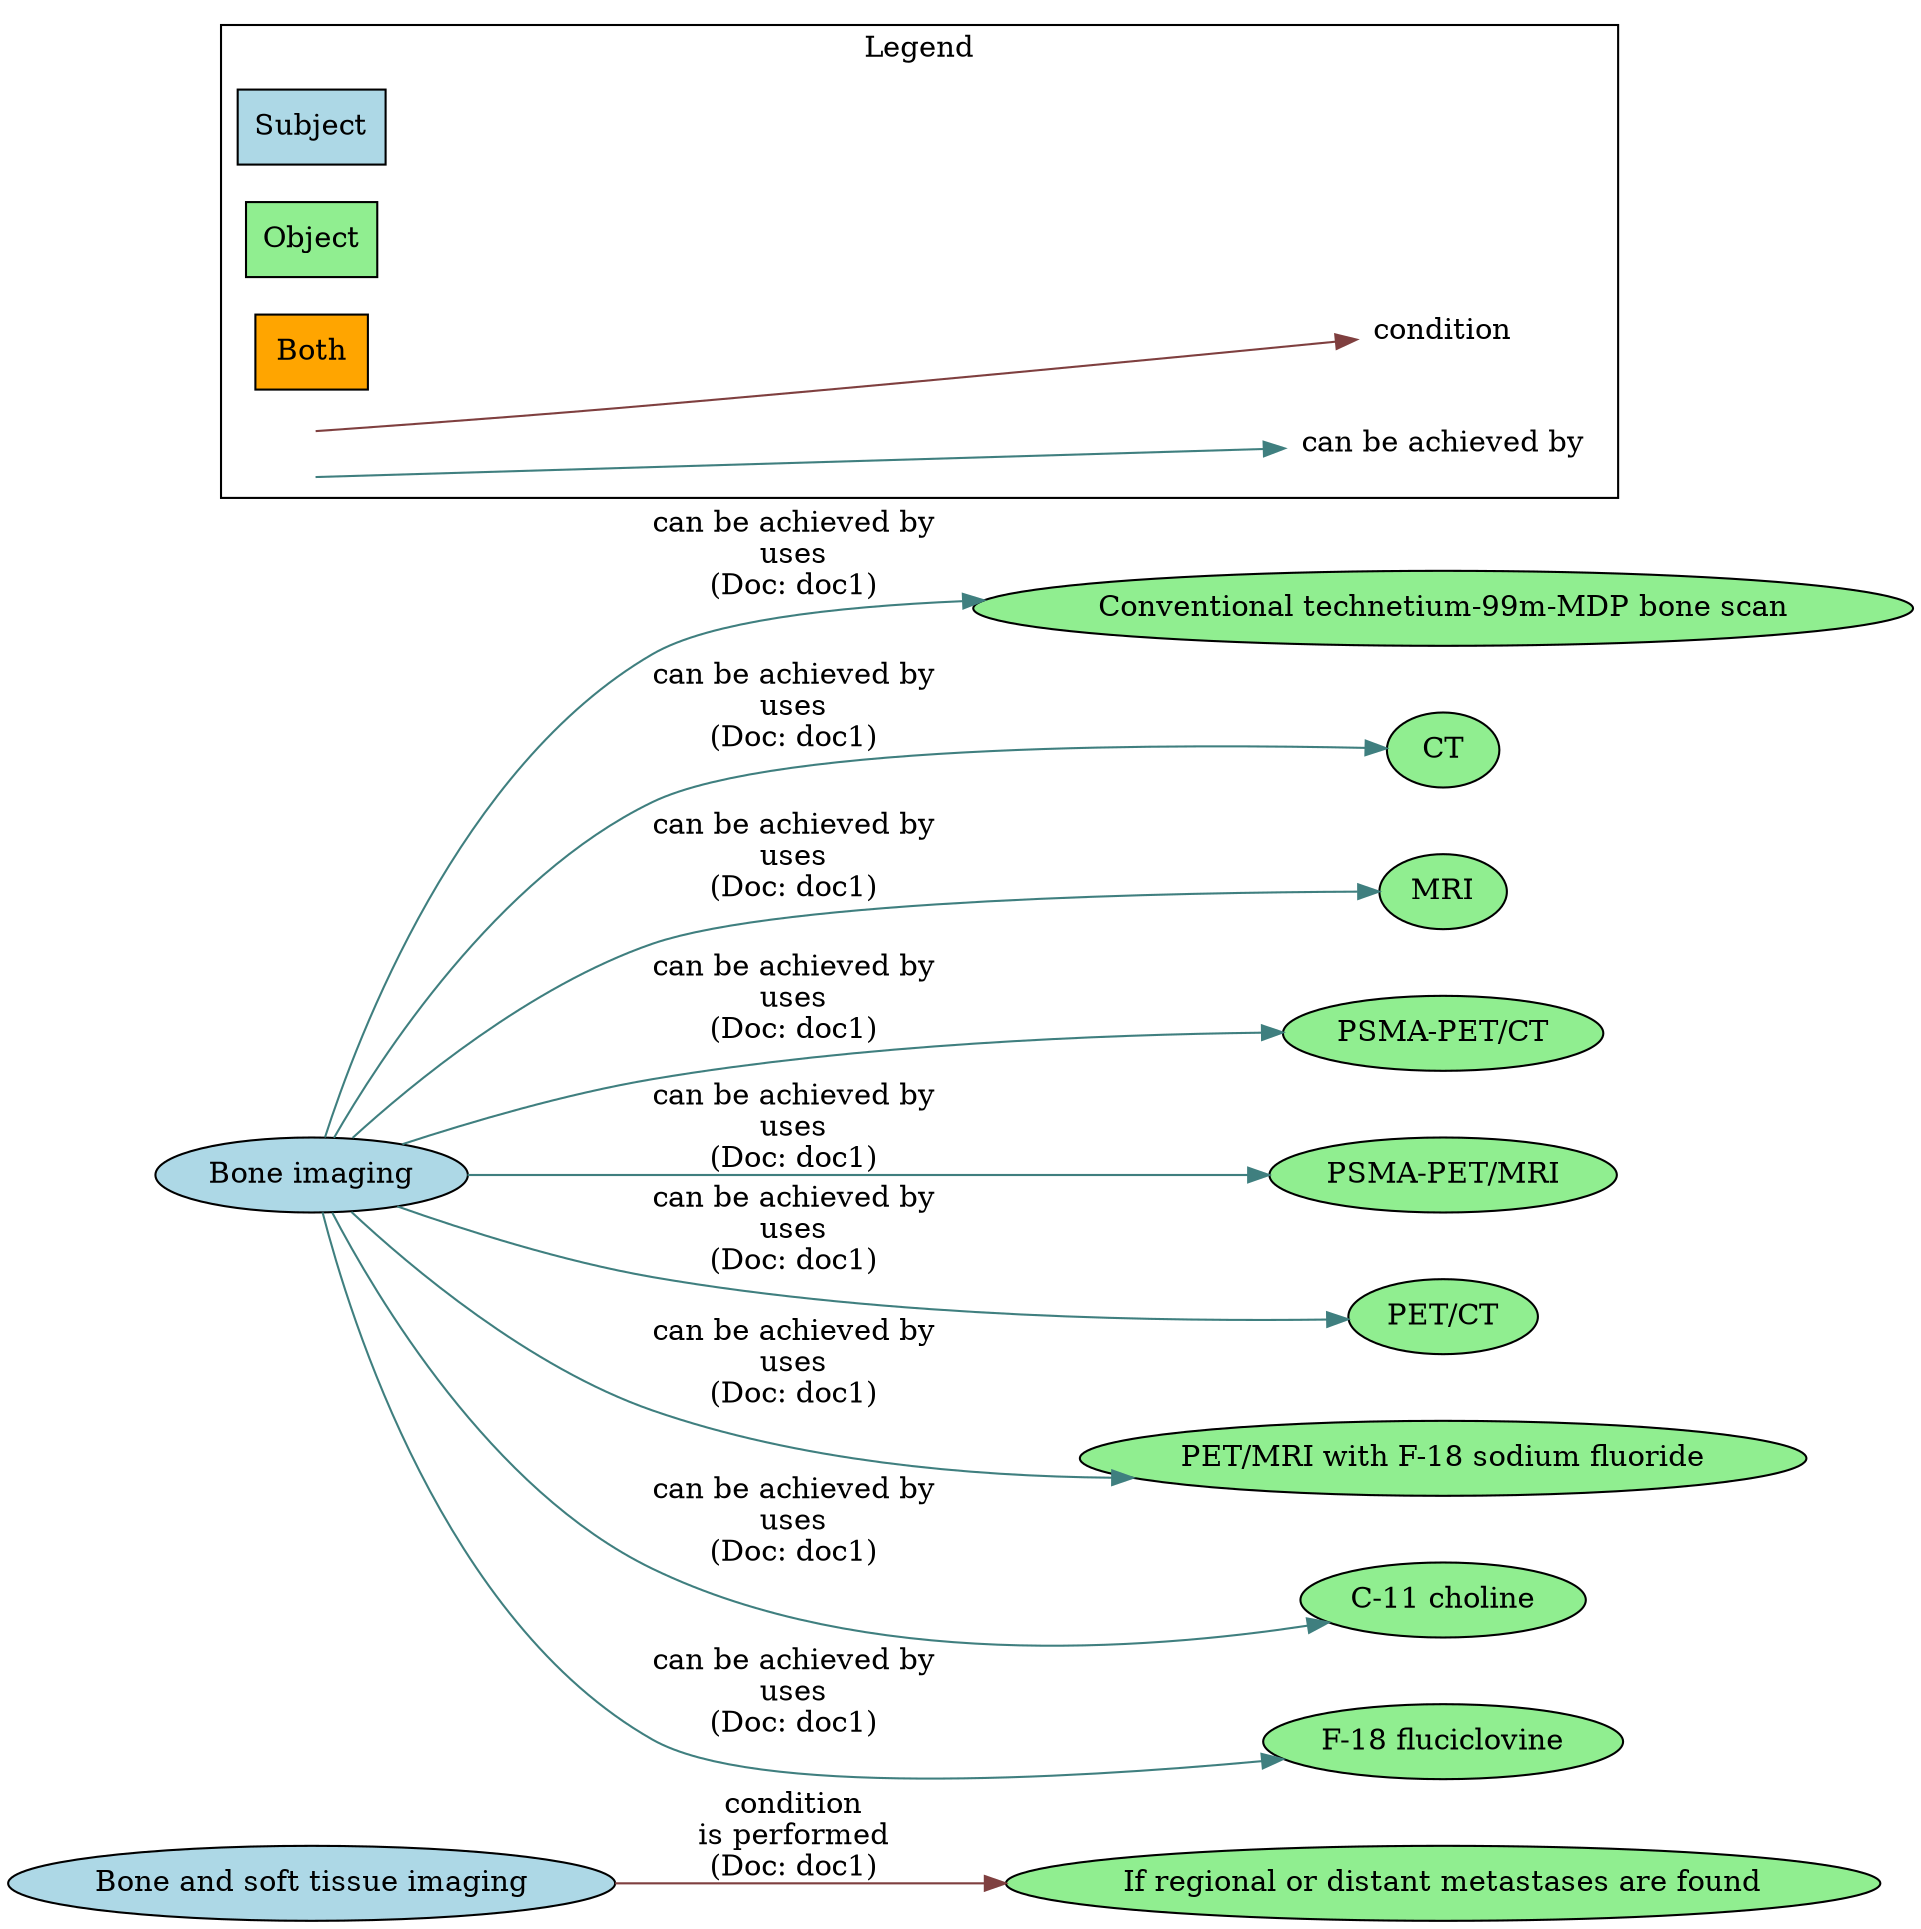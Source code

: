 digraph G {
  rankdir=LR;
  node [style=filled];
  "Bone and soft tissue imaging" [label="Bone and soft tissue imaging", fillcolor="#ADD8E6"];
  "If regional or distant metastases are found" [label="If regional or distant metastases are found", fillcolor="#90EE90"];
  "Bone imaging" [label="Bone imaging", fillcolor="#ADD8E6"];
  "Conventional technetium-99m-MDP bone scan" [label="Conventional technetium-99m-MDP bone scan", fillcolor="#90EE90"];
  "CT" [label="CT", fillcolor="#90EE90"];
  "MRI" [label="MRI", fillcolor="#90EE90"];
  "PSMA-PET/CT" [label="PSMA-PET/CT", fillcolor="#90EE90"];
  "PSMA-PET/MRI" [label="PSMA-PET/MRI", fillcolor="#90EE90"];
  "PET/CT" [label="PET/CT", fillcolor="#90EE90"];
  "PET/MRI with F-18 sodium fluoride" [label="PET/MRI with F-18 sodium fluoride", fillcolor="#90EE90"];
  "C-11 choline" [label="C-11 choline", fillcolor="#90EE90"];
  "F-18 fluciclovine" [label="F-18 fluciclovine", fillcolor="#90EE90"];
  "Bone and soft tissue imaging" -> "If regional or distant metastases are found" [label="condition\nis performed\n(Doc: doc1)", color="#7f3f3f"];
  "Bone imaging" -> "Conventional technetium-99m-MDP bone scan" [label="can be achieved by\nuses\n(Doc: doc1)", color="#3f7f7f"];
  "Bone imaging" -> "CT" [label="can be achieved by\nuses\n(Doc: doc1)", color="#3f7f7f"];
  "Bone imaging" -> "MRI" [label="can be achieved by\nuses\n(Doc: doc1)", color="#3f7f7f"];
  "Bone imaging" -> "PSMA-PET/CT" [label="can be achieved by\nuses\n(Doc: doc1)", color="#3f7f7f"];
  "Bone imaging" -> "PSMA-PET/MRI" [label="can be achieved by\nuses\n(Doc: doc1)", color="#3f7f7f"];
  "Bone imaging" -> "PET/CT" [label="can be achieved by\nuses\n(Doc: doc1)", color="#3f7f7f"];
  "Bone imaging" -> "PET/MRI with F-18 sodium fluoride" [label="can be achieved by\nuses\n(Doc: doc1)", color="#3f7f7f"];
  "Bone imaging" -> "C-11 choline" [label="can be achieved by\nuses\n(Doc: doc1)", color="#3f7f7f"];
  "Bone imaging" -> "F-18 fluciclovine" [label="can be achieved by\nuses\n(Doc: doc1)", color="#3f7f7f"];
  subgraph cluster_legend {
    label = "Legend";
    node [shape=box];
    "Subject" [fillcolor="#ADD8E6"];
    "Object" [fillcolor="#90EE90"];
    "Both" [fillcolor="#FFA500"];
    "condition" [shape=plaintext, fillcolor="white"];
    "dummy_condition" [shape=point, style=invis];
    "dummy_condition" -> "condition" [color="#7f3f3f"];
    "can be achieved by" [shape=plaintext, fillcolor="white"];
    "dummy_can be achieved by" [shape=point, style=invis];
    "dummy_can be achieved by" -> "can be achieved by" [color="#3f7f7f"];
  }
}
